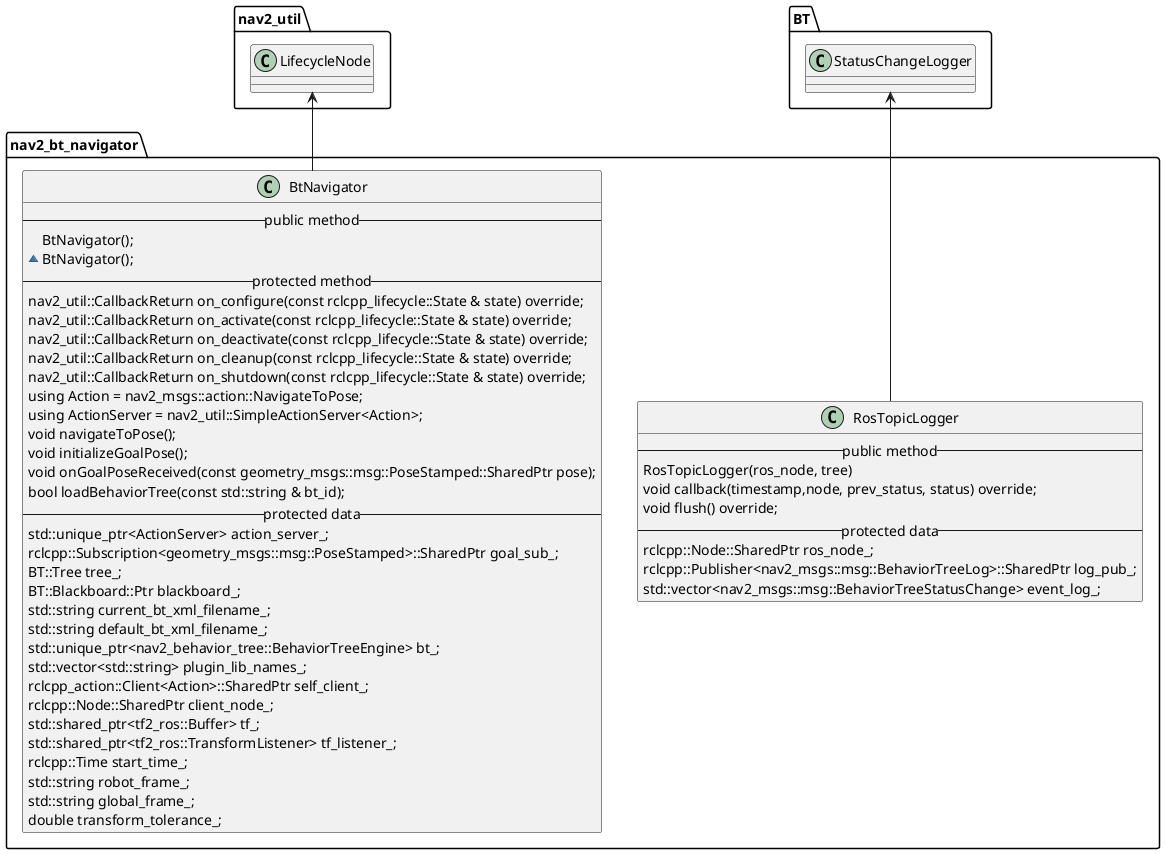 @startuml
'https://plantuml.com/class-diagram

namespace nav2_bt_navigator{

class RosTopicLogger{
-- public method --
RosTopicLogger(ros_node, tree)
void callback(timestamp,node, prev_status, status) override;
void flush() override;
-- protected data --
rclcpp::Node::SharedPtr ros_node_;
rclcpp::Publisher<nav2_msgs::msg::BehaviorTreeLog>::SharedPtr log_pub_;
std::vector<nav2_msgs::msg::BehaviorTreeStatusChange> event_log_;
}

class BtNavigator{
-- public method --
BtNavigator();
~BtNavigator();
-- protected method --
nav2_util::CallbackReturn on_configure(const rclcpp_lifecycle::State & state) override;
nav2_util::CallbackReturn on_activate(const rclcpp_lifecycle::State & state) override;
nav2_util::CallbackReturn on_deactivate(const rclcpp_lifecycle::State & state) override;
nav2_util::CallbackReturn on_cleanup(const rclcpp_lifecycle::State & state) override;
nav2_util::CallbackReturn on_shutdown(const rclcpp_lifecycle::State & state) override;
using Action = nav2_msgs::action::NavigateToPose;
using ActionServer = nav2_util::SimpleActionServer<Action>;
void navigateToPose();
void initializeGoalPose();
void onGoalPoseReceived(const geometry_msgs::msg::PoseStamped::SharedPtr pose);
bool loadBehaviorTree(const std::string & bt_id);
-- protected data --
std::unique_ptr<ActionServer> action_server_;
rclcpp::Subscription<geometry_msgs::msg::PoseStamped>::SharedPtr goal_sub_;
BT::Tree tree_;
BT::Blackboard::Ptr blackboard_;
std::string current_bt_xml_filename_;
std::string default_bt_xml_filename_;
std::unique_ptr<nav2_behavior_tree::BehaviorTreeEngine> bt_;
std::vector<std::string> plugin_lib_names_;
rclcpp_action::Client<Action>::SharedPtr self_client_;
rclcpp::Node::SharedPtr client_node_;
std::shared_ptr<tf2_ros::Buffer> tf_;
std::shared_ptr<tf2_ros::TransformListener> tf_listener_;
rclcpp::Time start_time_;
std::string robot_frame_;
std::string global_frame_;
double transform_tolerance_;
}

}



nav2_util.LifecycleNode <-- nav2_bt_navigator.BtNavigator
BT.StatusChangeLogger <-- nav2_bt_navigator.RosTopicLogger

@enduml